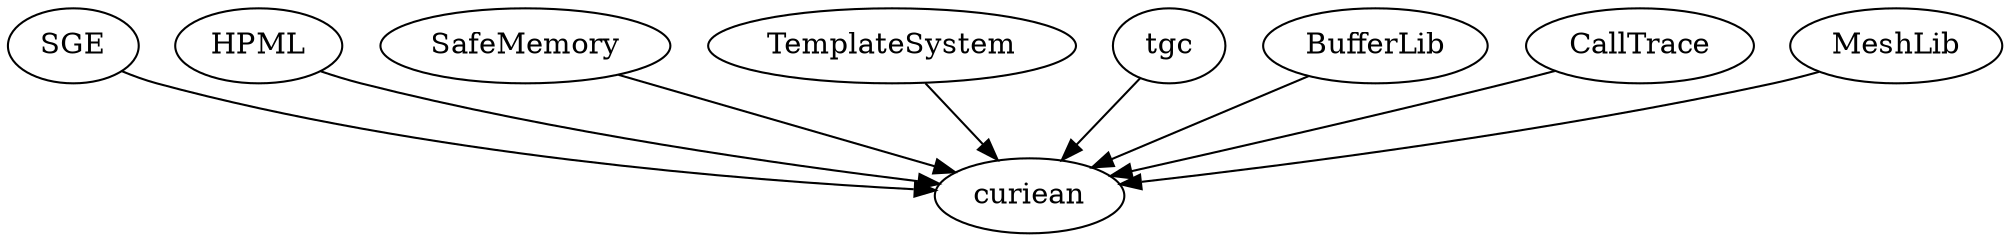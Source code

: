 
#pragma once

digraph curiean
{
	SGE -> curiean;
	HPML -> curiean;
	SafeMemory -> curiean;
	TemplateSystem -> curiean;
	tgc -> curiean;
	BufferLib -> curiean;
	CallTrace -> curiean;
	MeshLib -> curiean;
}
